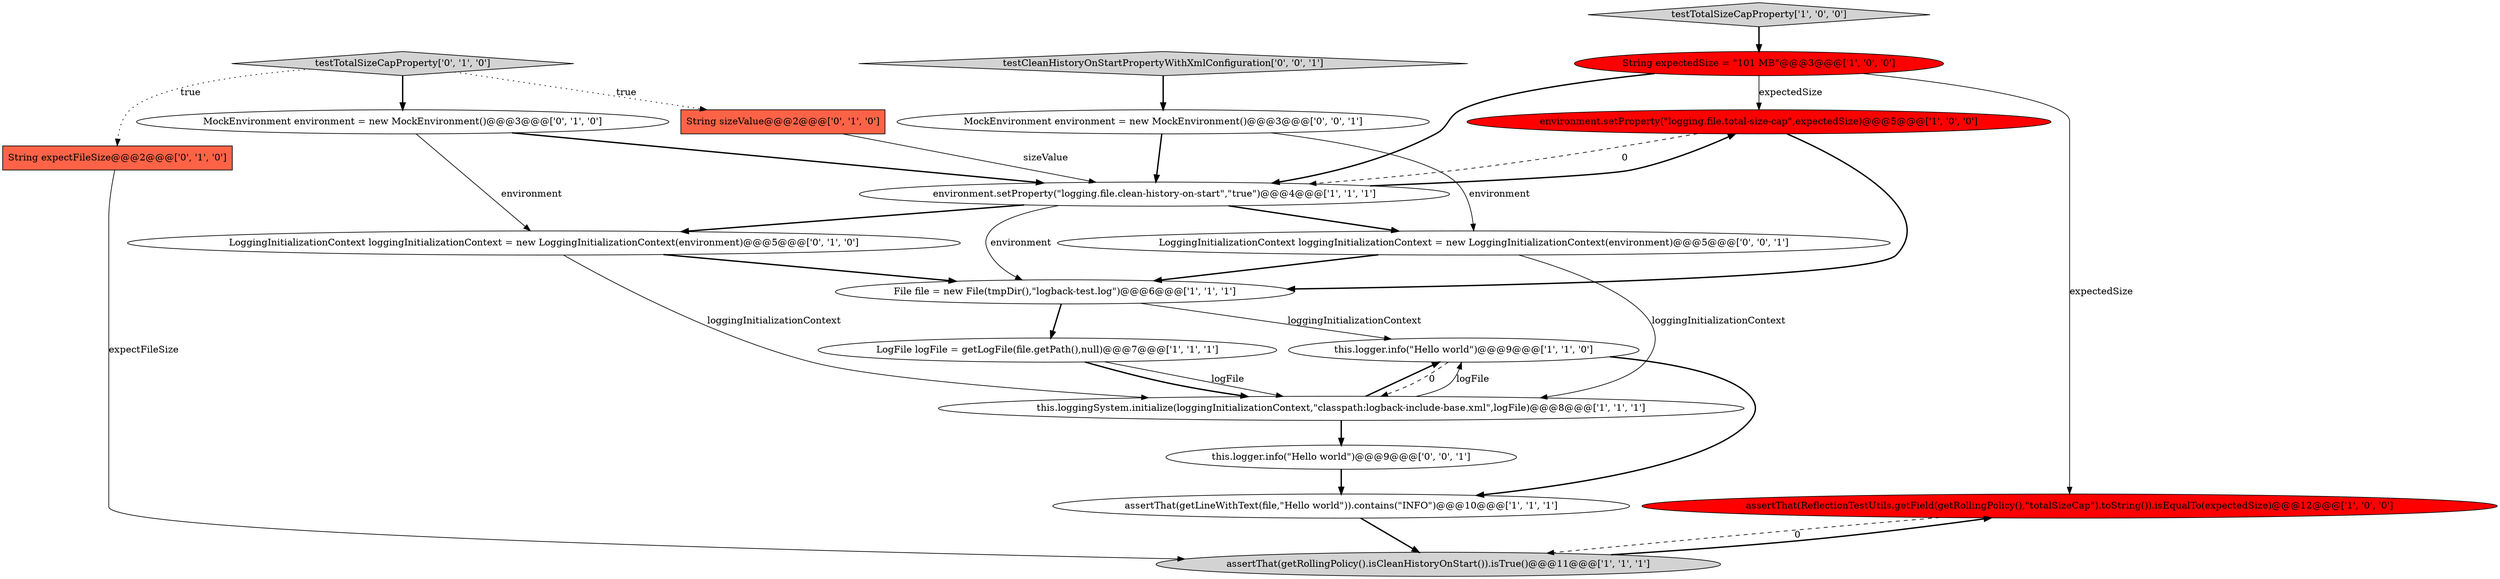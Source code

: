 digraph {
7 [style = filled, label = "String expectedSize = \"101 MB\"@@@3@@@['1', '0', '0']", fillcolor = red, shape = ellipse image = "AAA1AAABBB1BBB"];
17 [style = filled, label = "testCleanHistoryOnStartPropertyWithXmlConfiguration['0', '0', '1']", fillcolor = lightgray, shape = diamond image = "AAA0AAABBB3BBB"];
4 [style = filled, label = "testTotalSizeCapProperty['1', '0', '0']", fillcolor = lightgray, shape = diamond image = "AAA0AAABBB1BBB"];
10 [style = filled, label = "assertThat(getRollingPolicy().isCleanHistoryOnStart()).isTrue()@@@11@@@['1', '1', '1']", fillcolor = lightgray, shape = ellipse image = "AAA0AAABBB1BBB"];
15 [style = filled, label = "testTotalSizeCapProperty['0', '1', '0']", fillcolor = lightgray, shape = diamond image = "AAA0AAABBB2BBB"];
18 [style = filled, label = "this.logger.info(\"Hello world\")@@@9@@@['0', '0', '1']", fillcolor = white, shape = ellipse image = "AAA0AAABBB3BBB"];
0 [style = filled, label = "this.loggingSystem.initialize(loggingInitializationContext,\"classpath:logback-include-base.xml\",logFile)@@@8@@@['1', '1', '1']", fillcolor = white, shape = ellipse image = "AAA0AAABBB1BBB"];
3 [style = filled, label = "assertThat(ReflectionTestUtils.getField(getRollingPolicy(),\"totalSizeCap\").toString()).isEqualTo(expectedSize)@@@12@@@['1', '0', '0']", fillcolor = red, shape = ellipse image = "AAA1AAABBB1BBB"];
13 [style = filled, label = "LoggingInitializationContext loggingInitializationContext = new LoggingInitializationContext(environment)@@@5@@@['0', '1', '0']", fillcolor = white, shape = ellipse image = "AAA0AAABBB2BBB"];
11 [style = filled, label = "String expectFileSize@@@2@@@['0', '1', '0']", fillcolor = tomato, shape = box image = "AAA0AAABBB2BBB"];
1 [style = filled, label = "this.logger.info(\"Hello world\")@@@9@@@['1', '1', '0']", fillcolor = white, shape = ellipse image = "AAA0AAABBB1BBB"];
2 [style = filled, label = "LogFile logFile = getLogFile(file.getPath(),null)@@@7@@@['1', '1', '1']", fillcolor = white, shape = ellipse image = "AAA0AAABBB1BBB"];
6 [style = filled, label = "environment.setProperty(\"logging.file.total-size-cap\",expectedSize)@@@5@@@['1', '0', '0']", fillcolor = red, shape = ellipse image = "AAA1AAABBB1BBB"];
8 [style = filled, label = "assertThat(getLineWithText(file,\"Hello world\")).contains(\"INFO\")@@@10@@@['1', '1', '1']", fillcolor = white, shape = ellipse image = "AAA0AAABBB1BBB"];
16 [style = filled, label = "MockEnvironment environment = new MockEnvironment()@@@3@@@['0', '0', '1']", fillcolor = white, shape = ellipse image = "AAA0AAABBB3BBB"];
19 [style = filled, label = "LoggingInitializationContext loggingInitializationContext = new LoggingInitializationContext(environment)@@@5@@@['0', '0', '1']", fillcolor = white, shape = ellipse image = "AAA0AAABBB3BBB"];
12 [style = filled, label = "String sizeValue@@@2@@@['0', '1', '0']", fillcolor = tomato, shape = box image = "AAA1AAABBB2BBB"];
5 [style = filled, label = "File file = new File(tmpDir(),\"logback-test.log\")@@@6@@@['1', '1', '1']", fillcolor = white, shape = ellipse image = "AAA0AAABBB1BBB"];
14 [style = filled, label = "MockEnvironment environment = new MockEnvironment()@@@3@@@['0', '1', '0']", fillcolor = white, shape = ellipse image = "AAA0AAABBB2BBB"];
9 [style = filled, label = "environment.setProperty(\"logging.file.clean-history-on-start\",\"true\")@@@4@@@['1', '1', '1']", fillcolor = white, shape = ellipse image = "AAA0AAABBB1BBB"];
8->10 [style = bold, label=""];
5->1 [style = solid, label="loggingInitializationContext"];
1->8 [style = bold, label=""];
7->3 [style = solid, label="expectedSize"];
19->0 [style = solid, label="loggingInitializationContext"];
15->14 [style = bold, label=""];
2->0 [style = solid, label="logFile"];
6->9 [style = dashed, label="0"];
13->0 [style = solid, label="loggingInitializationContext"];
10->3 [style = bold, label=""];
16->19 [style = solid, label="environment"];
12->9 [style = solid, label="sizeValue"];
9->5 [style = solid, label="environment"];
4->7 [style = bold, label=""];
9->6 [style = bold, label=""];
0->1 [style = solid, label="logFile"];
11->10 [style = solid, label="expectFileSize"];
7->9 [style = bold, label=""];
19->5 [style = bold, label=""];
6->5 [style = bold, label=""];
5->2 [style = bold, label=""];
2->0 [style = bold, label=""];
0->1 [style = bold, label=""];
15->11 [style = dotted, label="true"];
13->5 [style = bold, label=""];
9->19 [style = bold, label=""];
15->12 [style = dotted, label="true"];
0->18 [style = bold, label=""];
14->9 [style = bold, label=""];
7->6 [style = solid, label="expectedSize"];
14->13 [style = solid, label="environment"];
18->8 [style = bold, label=""];
3->10 [style = dashed, label="0"];
16->9 [style = bold, label=""];
17->16 [style = bold, label=""];
1->0 [style = dashed, label="0"];
9->13 [style = bold, label=""];
}
